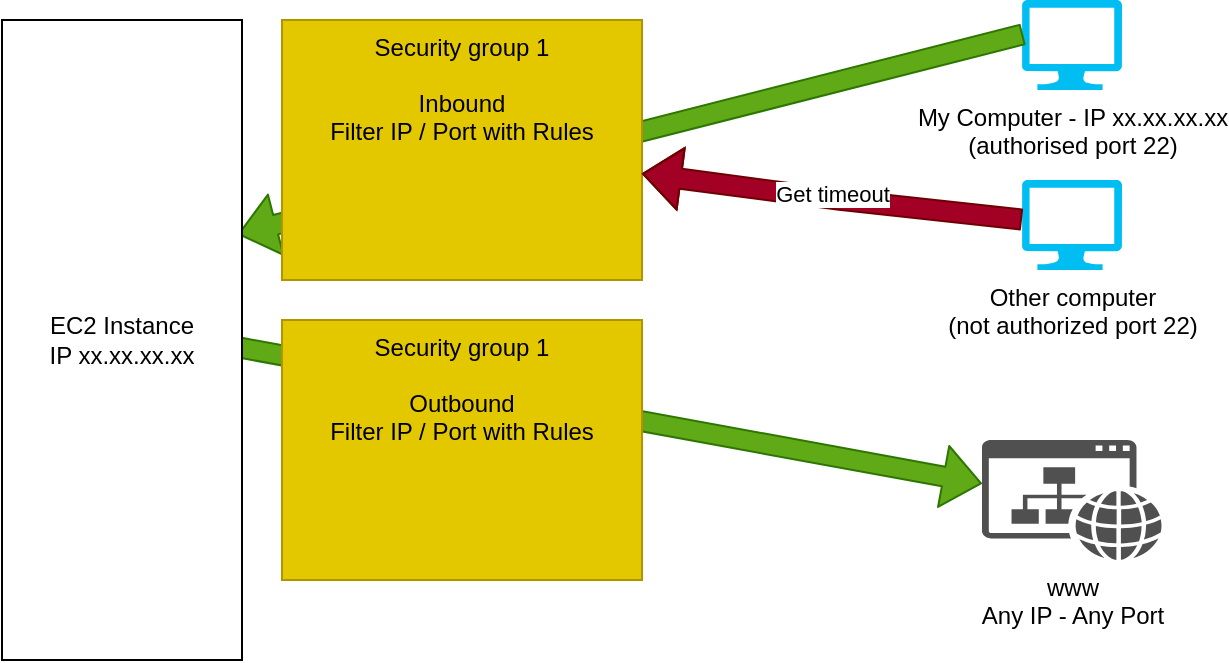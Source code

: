 <mxfile>
    <diagram id="5Vkr3zXRoBJZFAsdISud" name="Page-1">
        <mxGraphModel dx="620" dy="438" grid="1" gridSize="10" guides="1" tooltips="1" connect="1" arrows="1" fold="1" page="1" pageScale="1" pageWidth="850" pageHeight="1100" math="0" shadow="0">
            <root>
                <mxCell id="0"/>
                <mxCell id="1" parent="0"/>
                <mxCell id="5" value="My Computer - IP xx.xx.xx.xx&lt;br&gt;(authorised port 22)" style="verticalLabelPosition=bottom;html=1;verticalAlign=top;align=center;strokeColor=none;fillColor=#00BEF2;shape=mxgraph.azure.computer;pointerEvents=1;" vertex="1" parent="1">
                    <mxGeometry x="680" y="30" width="50" height="45" as="geometry"/>
                </mxCell>
                <mxCell id="6" value="Other computer&lt;br&gt;(not authorized port 22)" style="verticalLabelPosition=bottom;html=1;verticalAlign=top;align=center;strokeColor=none;fillColor=#00BEF2;shape=mxgraph.azure.computer;pointerEvents=1;" vertex="1" parent="1">
                    <mxGeometry x="680" y="120" width="50" height="45" as="geometry"/>
                </mxCell>
                <mxCell id="7" value="" style="shape=flexArrow;endArrow=classic;html=1;exitX=0.011;exitY=0.381;exitDx=0;exitDy=0;exitPerimeter=0;fillColor=#60a917;strokeColor=#2D7600;" edge="1" parent="1" source="5">
                    <mxGeometry width="50" height="50" relative="1" as="geometry">
                        <mxPoint x="570" y="100" as="sourcePoint"/>
                        <mxPoint x="287.91" y="147.154" as="targetPoint"/>
                    </mxGeometry>
                </mxCell>
                <mxCell id="4" value="Security group 1&#10;&#10;Inbound&#10;Filter IP / Port with Rules" style="fillColor=#e3c800;strokeColor=#B09500;verticalAlign=top;fontStyle=0;fontColor=#000000;" vertex="1" parent="1">
                    <mxGeometry x="310" y="40" width="180" height="130" as="geometry"/>
                </mxCell>
                <mxCell id="8" value="" style="shape=flexArrow;endArrow=classic;html=1;fillColor=#a20025;strokeColor=#6F0000;" edge="1" parent="1" source="6" target="4">
                    <mxGeometry width="50" height="50" relative="1" as="geometry">
                        <mxPoint x="520" y="190" as="sourcePoint"/>
                        <mxPoint x="570" y="140" as="targetPoint"/>
                        <Array as="points">
                            <mxPoint x="590" y="130"/>
                        </Array>
                    </mxGeometry>
                </mxCell>
                <mxCell id="10" value="Get timeout" style="edgeLabel;html=1;align=center;verticalAlign=middle;resizable=0;points=[];" vertex="1" connectable="0" parent="8">
                    <mxGeometry x="0.006" y="-2" relative="1" as="geometry">
                        <mxPoint as="offset"/>
                    </mxGeometry>
                </mxCell>
                <mxCell id="11" value="www&lt;br&gt;Any IP - Any Port" style="sketch=0;pointerEvents=1;shadow=0;dashed=0;html=1;strokeColor=none;fillColor=#505050;labelPosition=center;verticalLabelPosition=bottom;verticalAlign=top;outlineConnect=0;align=center;shape=mxgraph.office.concepts.website;" vertex="1" parent="1">
                    <mxGeometry x="660" y="250" width="90" height="60" as="geometry"/>
                </mxCell>
                <mxCell id="12" value="" style="shape=flexArrow;endArrow=classic;html=1;fillColor=#60a917;strokeColor=#2D7600;" edge="1" parent="1" target="11">
                    <mxGeometry width="50" height="50" relative="1" as="geometry">
                        <mxPoint x="287.91" y="203.616" as="sourcePoint"/>
                        <mxPoint x="280.0" y="320.004" as="targetPoint"/>
                    </mxGeometry>
                </mxCell>
                <mxCell id="9" value="Security group 1&#10;&#10;Outbound&#10;Filter IP / Port with Rules" style="fillColor=#e3c800;strokeColor=#B09500;verticalAlign=top;fontStyle=0;fontColor=#000000;" vertex="1" parent="1">
                    <mxGeometry x="310" y="190" width="180" height="130" as="geometry"/>
                </mxCell>
                <mxCell id="13" value="&lt;span style=&quot;&quot;&gt;EC2 Instance&lt;/span&gt;&lt;br style=&quot;&quot;&gt;&lt;span style=&quot;&quot;&gt;IP xx.xx.xx.xx&lt;/span&gt;" style="rounded=0;whiteSpace=wrap;html=1;" vertex="1" parent="1">
                    <mxGeometry x="170" y="40" width="120" height="320" as="geometry"/>
                </mxCell>
            </root>
        </mxGraphModel>
    </diagram>
</mxfile>